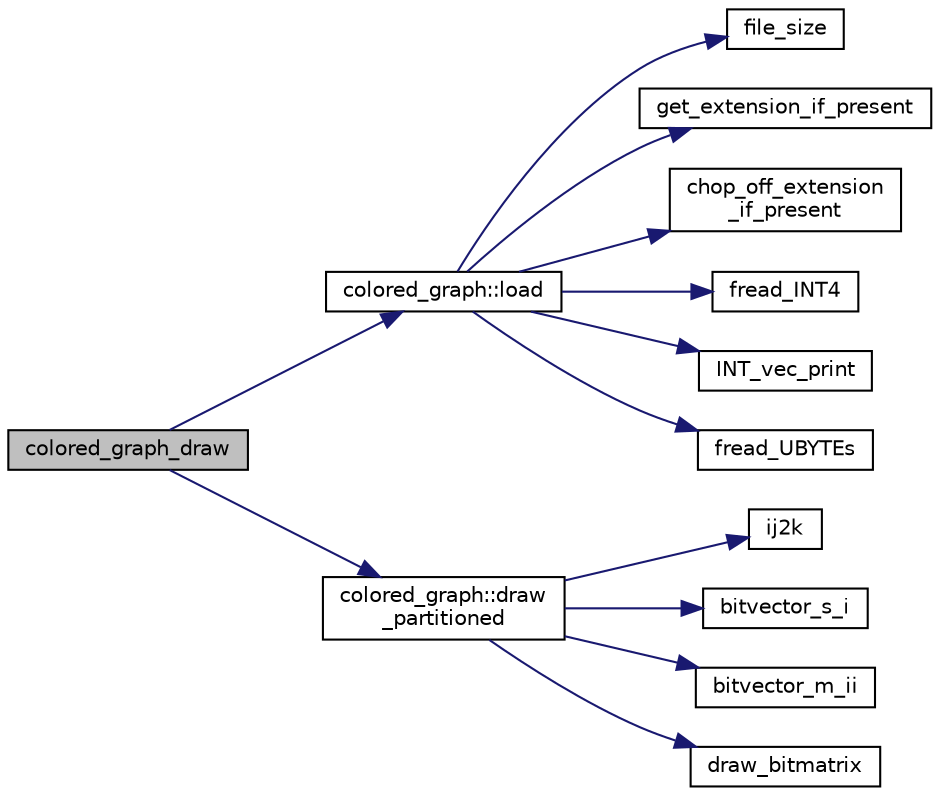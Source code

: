 digraph "colored_graph_draw"
{
  edge [fontname="Helvetica",fontsize="10",labelfontname="Helvetica",labelfontsize="10"];
  node [fontname="Helvetica",fontsize="10",shape=record];
  rankdir="LR";
  Node50 [label="colored_graph_draw",height=0.2,width=0.4,color="black", fillcolor="grey75", style="filled", fontcolor="black"];
  Node50 -> Node51 [color="midnightblue",fontsize="10",style="solid",fontname="Helvetica"];
  Node51 [label="colored_graph::load",height=0.2,width=0.4,color="black", fillcolor="white", style="filled",URL="$dc/de2/classcolored__graph.html#aa777bb4ea083ac13058d746d63c7f128"];
  Node51 -> Node52 [color="midnightblue",fontsize="10",style="solid",fontname="Helvetica"];
  Node52 [label="file_size",height=0.2,width=0.4,color="black", fillcolor="white", style="filled",URL="$df/dbf/sajeeb_8_c.html#a5c37cf5785204b6e9adf647dc14d0e50"];
  Node51 -> Node53 [color="midnightblue",fontsize="10",style="solid",fontname="Helvetica"];
  Node53 [label="get_extension_if_present",height=0.2,width=0.4,color="black", fillcolor="white", style="filled",URL="$df/dbf/sajeeb_8_c.html#a737197cad3c39e9690cbc9931edcba6b"];
  Node51 -> Node54 [color="midnightblue",fontsize="10",style="solid",fontname="Helvetica"];
  Node54 [label="chop_off_extension\l_if_present",height=0.2,width=0.4,color="black", fillcolor="white", style="filled",URL="$df/dbf/sajeeb_8_c.html#a9ca43842b56cb96c492a4b2d285a6864"];
  Node51 -> Node55 [color="midnightblue",fontsize="10",style="solid",fontname="Helvetica"];
  Node55 [label="fread_INT4",height=0.2,width=0.4,color="black", fillcolor="white", style="filled",URL="$df/dbf/sajeeb_8_c.html#a885df02c08251c103e985ef1d7159014"];
  Node51 -> Node56 [color="midnightblue",fontsize="10",style="solid",fontname="Helvetica"];
  Node56 [label="INT_vec_print",height=0.2,width=0.4,color="black", fillcolor="white", style="filled",URL="$df/dbf/sajeeb_8_c.html#a79a5901af0b47dd0d694109543c027fe"];
  Node51 -> Node57 [color="midnightblue",fontsize="10",style="solid",fontname="Helvetica"];
  Node57 [label="fread_UBYTEs",height=0.2,width=0.4,color="black", fillcolor="white", style="filled",URL="$df/dbf/sajeeb_8_c.html#ae19b6716e6272928adcd469b05632bdb"];
  Node50 -> Node58 [color="midnightblue",fontsize="10",style="solid",fontname="Helvetica"];
  Node58 [label="colored_graph::draw\l_partitioned",height=0.2,width=0.4,color="black", fillcolor="white", style="filled",URL="$dc/de2/classcolored__graph.html#a244dcd80d20f6eeddd537a48a1541f96"];
  Node58 -> Node59 [color="midnightblue",fontsize="10",style="solid",fontname="Helvetica"];
  Node59 [label="ij2k",height=0.2,width=0.4,color="black", fillcolor="white", style="filled",URL="$df/dbf/sajeeb_8_c.html#a68a0fe85ad4b80a9220cb33f9c4c0042"];
  Node58 -> Node60 [color="midnightblue",fontsize="10",style="solid",fontname="Helvetica"];
  Node60 [label="bitvector_s_i",height=0.2,width=0.4,color="black", fillcolor="white", style="filled",URL="$df/dbf/sajeeb_8_c.html#ac0135a3681a44df3fe7af1545676fbe2"];
  Node58 -> Node61 [color="midnightblue",fontsize="10",style="solid",fontname="Helvetica"];
  Node61 [label="bitvector_m_ii",height=0.2,width=0.4,color="black", fillcolor="white", style="filled",URL="$df/dbf/sajeeb_8_c.html#a31da55e2b26316d582cd322dc670b67b"];
  Node58 -> Node62 [color="midnightblue",fontsize="10",style="solid",fontname="Helvetica"];
  Node62 [label="draw_bitmatrix",height=0.2,width=0.4,color="black", fillcolor="white", style="filled",URL="$d9/d29/draw_8_c.html#a725151f4184826d0b71256f5c38e70f0"];
}

